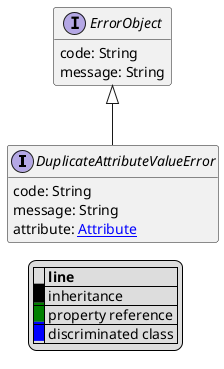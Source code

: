 @startuml

hide empty fields
hide empty methods
legend
|= |= line |
|<back:black>   </back>| inheritance |
|<back:green>   </back>| property reference |
|<back:blue>   </back>| discriminated class |
endlegend
interface DuplicateAttributeValueError [[DuplicateAttributeValueError.svg]] extends ErrorObject {
    code: String
    message: String
    attribute: [[Attribute.svg Attribute]]
}
interface ErrorObject [[ErrorObject.svg]]  {
    code: String
    message: String
}





@enduml

